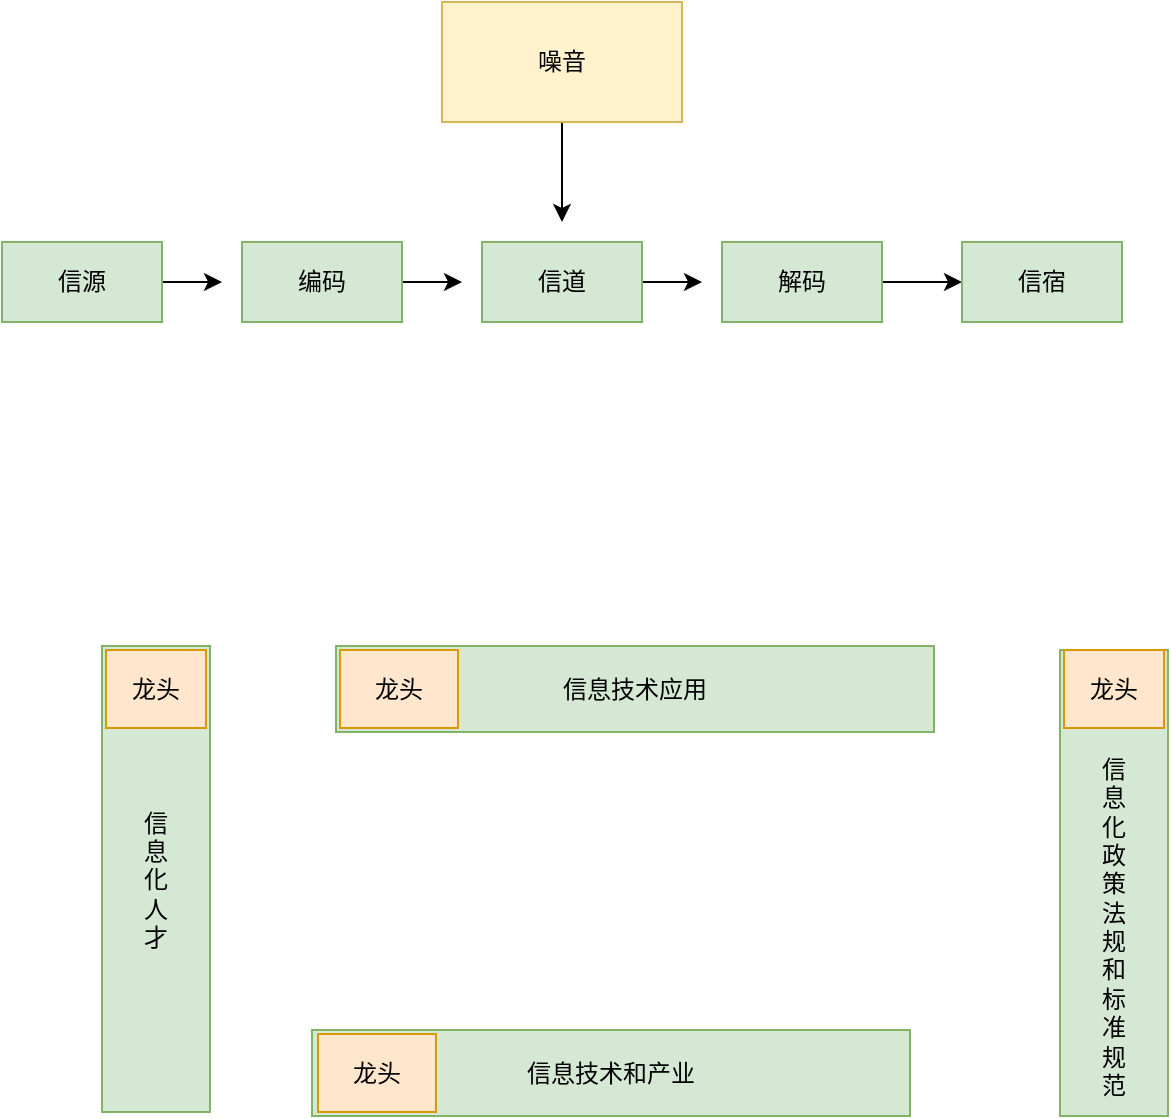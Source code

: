 <mxfile version="21.7.4" type="github">
  <diagram name="第 1 页" id="kgYzMEnPWBJV3kkWSXqF">
    <mxGraphModel dx="746" dy="867" grid="0" gridSize="10" guides="1" tooltips="1" connect="1" arrows="1" fold="1" page="0" pageScale="1" pageWidth="827" pageHeight="1169" math="0" shadow="0">
      <root>
        <mxCell id="0" />
        <mxCell id="1" parent="0" />
        <mxCell id="3RvgPRZgSg5lWnNu3dTc-8" style="edgeStyle=orthogonalEdgeStyle;rounded=0;orthogonalLoop=1;jettySize=auto;html=1;exitX=1;exitY=0.5;exitDx=0;exitDy=0;" edge="1" parent="1" source="3RvgPRZgSg5lWnNu3dTc-1">
          <mxGeometry relative="1" as="geometry">
            <mxPoint x="150" y="-220" as="targetPoint" />
          </mxGeometry>
        </mxCell>
        <mxCell id="3RvgPRZgSg5lWnNu3dTc-1" value="信源" style="rounded=0;whiteSpace=wrap;html=1;fillColor=#d5e8d4;strokeColor=#82b366;" vertex="1" parent="1">
          <mxGeometry x="40" y="-240" width="80" height="40" as="geometry" />
        </mxCell>
        <mxCell id="3RvgPRZgSg5lWnNu3dTc-9" style="edgeStyle=orthogonalEdgeStyle;rounded=0;orthogonalLoop=1;jettySize=auto;html=1;exitX=1;exitY=0.5;exitDx=0;exitDy=0;" edge="1" parent="1" source="3RvgPRZgSg5lWnNu3dTc-2">
          <mxGeometry relative="1" as="geometry">
            <mxPoint x="270" y="-220" as="targetPoint" />
          </mxGeometry>
        </mxCell>
        <mxCell id="3RvgPRZgSg5lWnNu3dTc-2" value="编码" style="rounded=0;whiteSpace=wrap;html=1;fillColor=#d5e8d4;strokeColor=#82b366;" vertex="1" parent="1">
          <mxGeometry x="160" y="-240" width="80" height="40" as="geometry" />
        </mxCell>
        <mxCell id="3RvgPRZgSg5lWnNu3dTc-10" style="edgeStyle=orthogonalEdgeStyle;rounded=0;orthogonalLoop=1;jettySize=auto;html=1;exitX=1;exitY=0.5;exitDx=0;exitDy=0;" edge="1" parent="1" source="3RvgPRZgSg5lWnNu3dTc-3">
          <mxGeometry relative="1" as="geometry">
            <mxPoint x="390" y="-220" as="targetPoint" />
          </mxGeometry>
        </mxCell>
        <mxCell id="3RvgPRZgSg5lWnNu3dTc-3" value="信道" style="rounded=0;whiteSpace=wrap;html=1;fillColor=#d5e8d4;strokeColor=#82b366;" vertex="1" parent="1">
          <mxGeometry x="280" y="-240" width="80" height="40" as="geometry" />
        </mxCell>
        <mxCell id="3RvgPRZgSg5lWnNu3dTc-11" style="edgeStyle=orthogonalEdgeStyle;rounded=0;orthogonalLoop=1;jettySize=auto;html=1;exitX=1;exitY=0.5;exitDx=0;exitDy=0;entryX=0;entryY=0.5;entryDx=0;entryDy=0;" edge="1" parent="1" source="3RvgPRZgSg5lWnNu3dTc-4" target="3RvgPRZgSg5lWnNu3dTc-5">
          <mxGeometry relative="1" as="geometry" />
        </mxCell>
        <mxCell id="3RvgPRZgSg5lWnNu3dTc-4" value="解码" style="rounded=0;whiteSpace=wrap;html=1;fillColor=#d5e8d4;strokeColor=#82b366;" vertex="1" parent="1">
          <mxGeometry x="400" y="-240" width="80" height="40" as="geometry" />
        </mxCell>
        <mxCell id="3RvgPRZgSg5lWnNu3dTc-5" value="信宿" style="rounded=0;whiteSpace=wrap;html=1;fillColor=#d5e8d4;strokeColor=#82b366;" vertex="1" parent="1">
          <mxGeometry x="520" y="-240" width="80" height="40" as="geometry" />
        </mxCell>
        <mxCell id="3RvgPRZgSg5lWnNu3dTc-7" style="edgeStyle=orthogonalEdgeStyle;rounded=0;orthogonalLoop=1;jettySize=auto;html=1;exitX=0.5;exitY=1;exitDx=0;exitDy=0;" edge="1" parent="1" source="3RvgPRZgSg5lWnNu3dTc-6">
          <mxGeometry relative="1" as="geometry">
            <mxPoint x="320" y="-250" as="targetPoint" />
          </mxGeometry>
        </mxCell>
        <mxCell id="3RvgPRZgSg5lWnNu3dTc-6" value="噪音" style="rounded=0;whiteSpace=wrap;html=1;fillColor=#fff2cc;strokeColor=#d6b656;" vertex="1" parent="1">
          <mxGeometry x="260" y="-360" width="120" height="60" as="geometry" />
        </mxCell>
        <mxCell id="3RvgPRZgSg5lWnNu3dTc-12" value="信息技术应用" style="rounded=0;whiteSpace=wrap;html=1;fillColor=#d5e8d4;strokeColor=#82b366;" vertex="1" parent="1">
          <mxGeometry x="207" y="-38" width="299" height="43" as="geometry" />
        </mxCell>
        <mxCell id="3RvgPRZgSg5lWnNu3dTc-15" value="信&lt;br&gt;息&lt;br&gt;化&lt;br&gt;人&lt;br&gt;才" style="rounded=0;whiteSpace=wrap;html=1;fillColor=#d5e8d4;strokeColor=#82b366;" vertex="1" parent="1">
          <mxGeometry x="90" y="-38" width="54" height="233" as="geometry" />
        </mxCell>
        <mxCell id="3RvgPRZgSg5lWnNu3dTc-16" value="&lt;br&gt;&lt;br&gt;&lt;br&gt;信&lt;br&gt;息&lt;br&gt;化&lt;br&gt;政&lt;br&gt;策&lt;br&gt;法&lt;br&gt;规&lt;br&gt;和&lt;br&gt;标&lt;br&gt;准&lt;br&gt;规&lt;br&gt;范" style="rounded=0;whiteSpace=wrap;html=1;fillColor=#d5e8d4;strokeColor=#82b366;" vertex="1" parent="1">
          <mxGeometry x="569" y="-36" width="54" height="233" as="geometry" />
        </mxCell>
        <mxCell id="3RvgPRZgSg5lWnNu3dTc-17" value="信息技术和产业" style="rounded=0;whiteSpace=wrap;html=1;fillColor=#d5e8d4;strokeColor=#82b366;" vertex="1" parent="1">
          <mxGeometry x="195" y="154" width="299" height="43" as="geometry" />
        </mxCell>
        <mxCell id="3RvgPRZgSg5lWnNu3dTc-18" value="龙头" style="rounded=0;whiteSpace=wrap;html=1;fillColor=#ffe6cc;strokeColor=#d79b00;" vertex="1" parent="1">
          <mxGeometry x="209" y="-36" width="59" height="39" as="geometry" />
        </mxCell>
        <mxCell id="3RvgPRZgSg5lWnNu3dTc-19" value="龙头" style="rounded=0;whiteSpace=wrap;html=1;fillColor=#ffe6cc;strokeColor=#d79b00;" vertex="1" parent="1">
          <mxGeometry x="92" y="-36" width="50" height="39" as="geometry" />
        </mxCell>
        <mxCell id="3RvgPRZgSg5lWnNu3dTc-20" value="龙头" style="rounded=0;whiteSpace=wrap;html=1;fillColor=#ffe6cc;strokeColor=#d79b00;" vertex="1" parent="1">
          <mxGeometry x="198" y="156" width="59" height="39" as="geometry" />
        </mxCell>
        <mxCell id="3RvgPRZgSg5lWnNu3dTc-21" value="龙头" style="rounded=0;whiteSpace=wrap;html=1;fillColor=#ffe6cc;strokeColor=#d79b00;" vertex="1" parent="1">
          <mxGeometry x="571" y="-36" width="50" height="39" as="geometry" />
        </mxCell>
      </root>
    </mxGraphModel>
  </diagram>
</mxfile>
